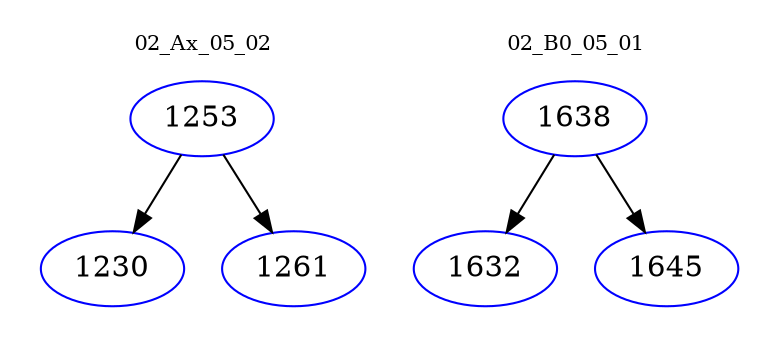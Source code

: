 digraph{
subgraph cluster_0 {
color = white
label = "02_Ax_05_02";
fontsize=10;
T0_1253 [label="1253", color="blue"]
T0_1253 -> T0_1230 [color="black"]
T0_1230 [label="1230", color="blue"]
T0_1253 -> T0_1261 [color="black"]
T0_1261 [label="1261", color="blue"]
}
subgraph cluster_1 {
color = white
label = "02_B0_05_01";
fontsize=10;
T1_1638 [label="1638", color="blue"]
T1_1638 -> T1_1632 [color="black"]
T1_1632 [label="1632", color="blue"]
T1_1638 -> T1_1645 [color="black"]
T1_1645 [label="1645", color="blue"]
}
}

